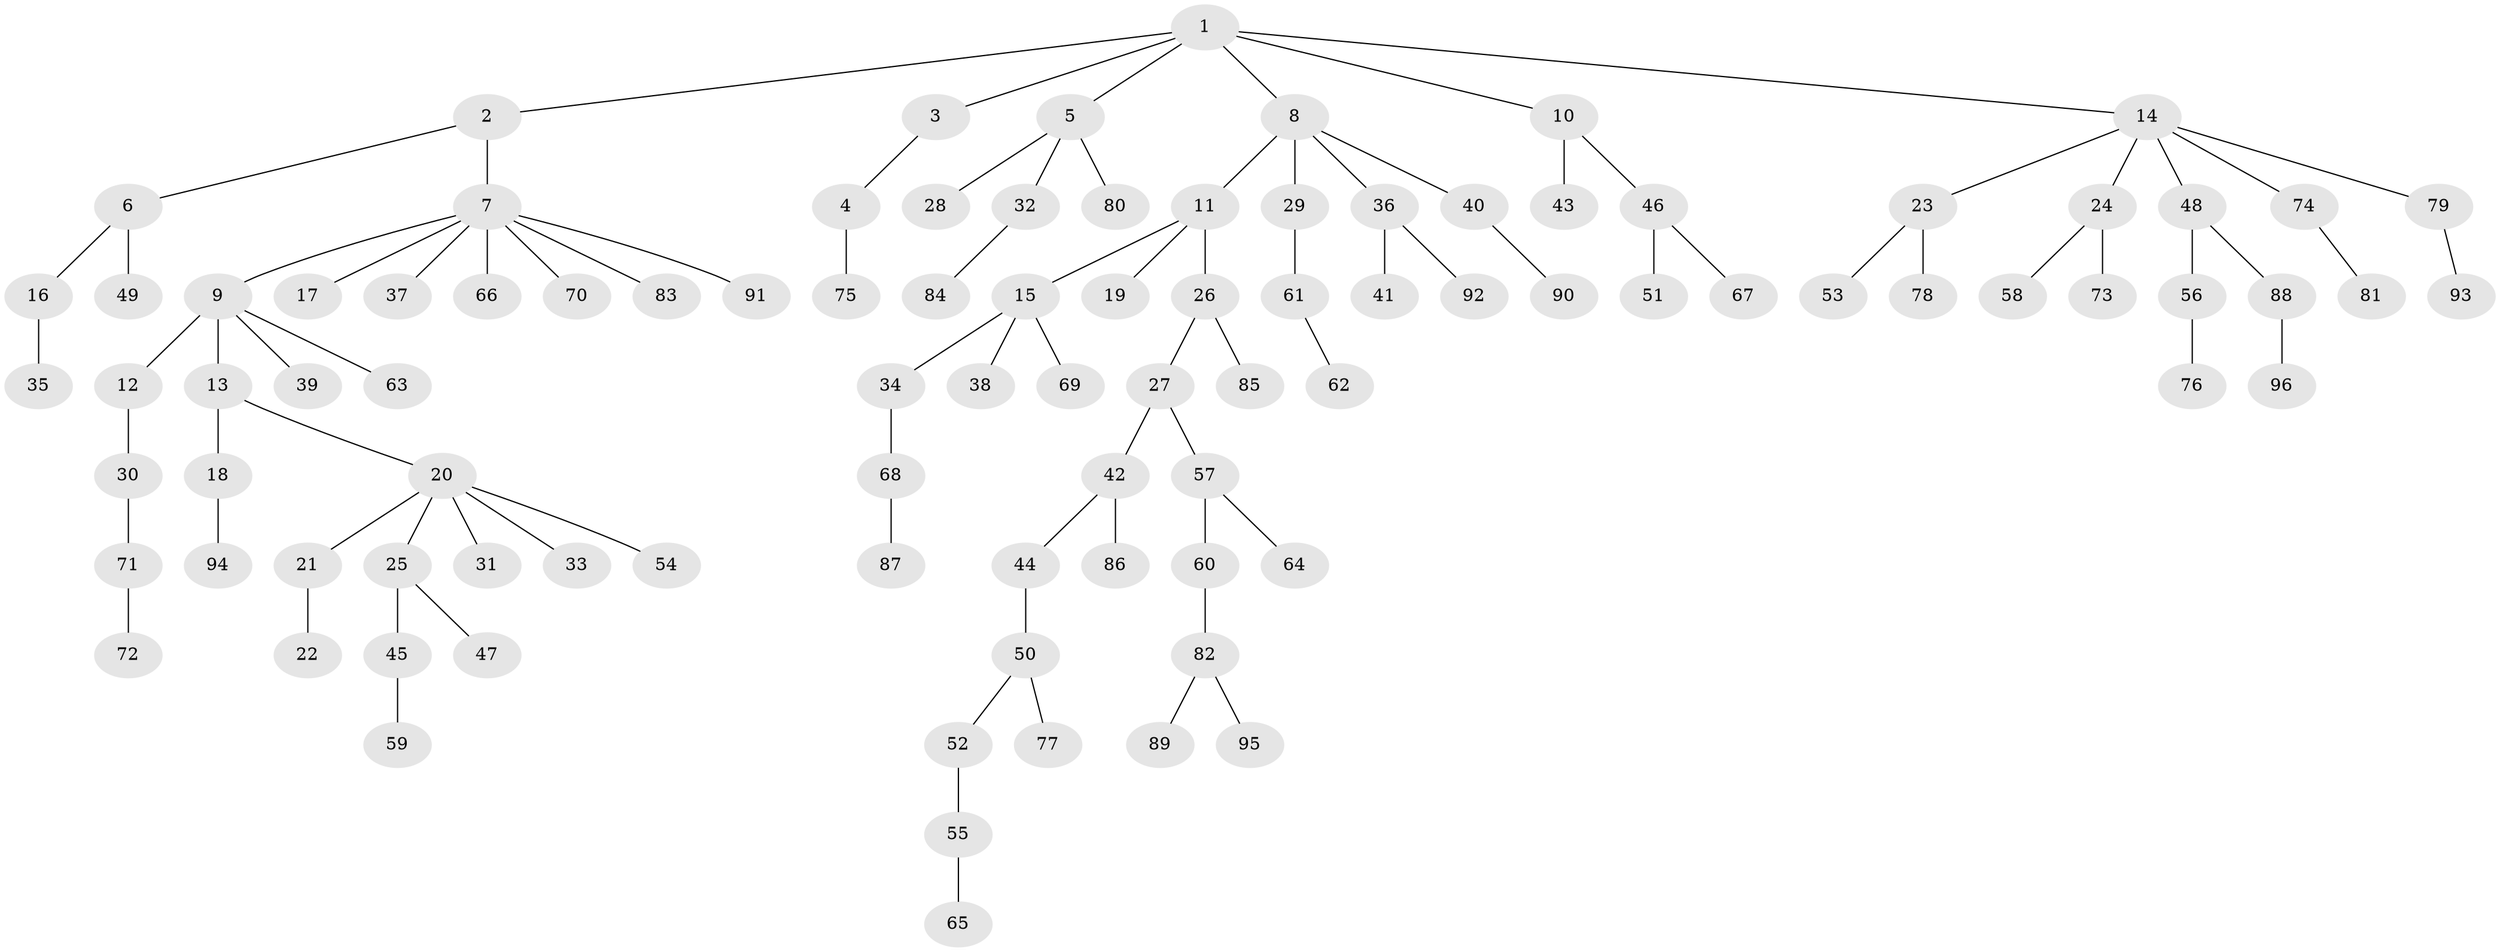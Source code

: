 // coarse degree distribution, {7: 0.014925373134328358, 2: 0.208955223880597, 3: 0.16417910447761194, 6: 0.029850746268656716, 4: 0.04477611940298507, 5: 0.014925373134328358, 1: 0.5223880597014925}
// Generated by graph-tools (version 1.1) at 2025/19/03/04/25 18:19:21]
// undirected, 96 vertices, 95 edges
graph export_dot {
graph [start="1"]
  node [color=gray90,style=filled];
  1;
  2;
  3;
  4;
  5;
  6;
  7;
  8;
  9;
  10;
  11;
  12;
  13;
  14;
  15;
  16;
  17;
  18;
  19;
  20;
  21;
  22;
  23;
  24;
  25;
  26;
  27;
  28;
  29;
  30;
  31;
  32;
  33;
  34;
  35;
  36;
  37;
  38;
  39;
  40;
  41;
  42;
  43;
  44;
  45;
  46;
  47;
  48;
  49;
  50;
  51;
  52;
  53;
  54;
  55;
  56;
  57;
  58;
  59;
  60;
  61;
  62;
  63;
  64;
  65;
  66;
  67;
  68;
  69;
  70;
  71;
  72;
  73;
  74;
  75;
  76;
  77;
  78;
  79;
  80;
  81;
  82;
  83;
  84;
  85;
  86;
  87;
  88;
  89;
  90;
  91;
  92;
  93;
  94;
  95;
  96;
  1 -- 2;
  1 -- 3;
  1 -- 5;
  1 -- 8;
  1 -- 10;
  1 -- 14;
  2 -- 6;
  2 -- 7;
  3 -- 4;
  4 -- 75;
  5 -- 28;
  5 -- 32;
  5 -- 80;
  6 -- 16;
  6 -- 49;
  7 -- 9;
  7 -- 17;
  7 -- 37;
  7 -- 66;
  7 -- 70;
  7 -- 83;
  7 -- 91;
  8 -- 11;
  8 -- 29;
  8 -- 36;
  8 -- 40;
  9 -- 12;
  9 -- 13;
  9 -- 39;
  9 -- 63;
  10 -- 43;
  10 -- 46;
  11 -- 15;
  11 -- 19;
  11 -- 26;
  12 -- 30;
  13 -- 18;
  13 -- 20;
  14 -- 23;
  14 -- 24;
  14 -- 48;
  14 -- 74;
  14 -- 79;
  15 -- 34;
  15 -- 38;
  15 -- 69;
  16 -- 35;
  18 -- 94;
  20 -- 21;
  20 -- 25;
  20 -- 31;
  20 -- 33;
  20 -- 54;
  21 -- 22;
  23 -- 53;
  23 -- 78;
  24 -- 58;
  24 -- 73;
  25 -- 45;
  25 -- 47;
  26 -- 27;
  26 -- 85;
  27 -- 42;
  27 -- 57;
  29 -- 61;
  30 -- 71;
  32 -- 84;
  34 -- 68;
  36 -- 41;
  36 -- 92;
  40 -- 90;
  42 -- 44;
  42 -- 86;
  44 -- 50;
  45 -- 59;
  46 -- 51;
  46 -- 67;
  48 -- 56;
  48 -- 88;
  50 -- 52;
  50 -- 77;
  52 -- 55;
  55 -- 65;
  56 -- 76;
  57 -- 60;
  57 -- 64;
  60 -- 82;
  61 -- 62;
  68 -- 87;
  71 -- 72;
  74 -- 81;
  79 -- 93;
  82 -- 89;
  82 -- 95;
  88 -- 96;
}
